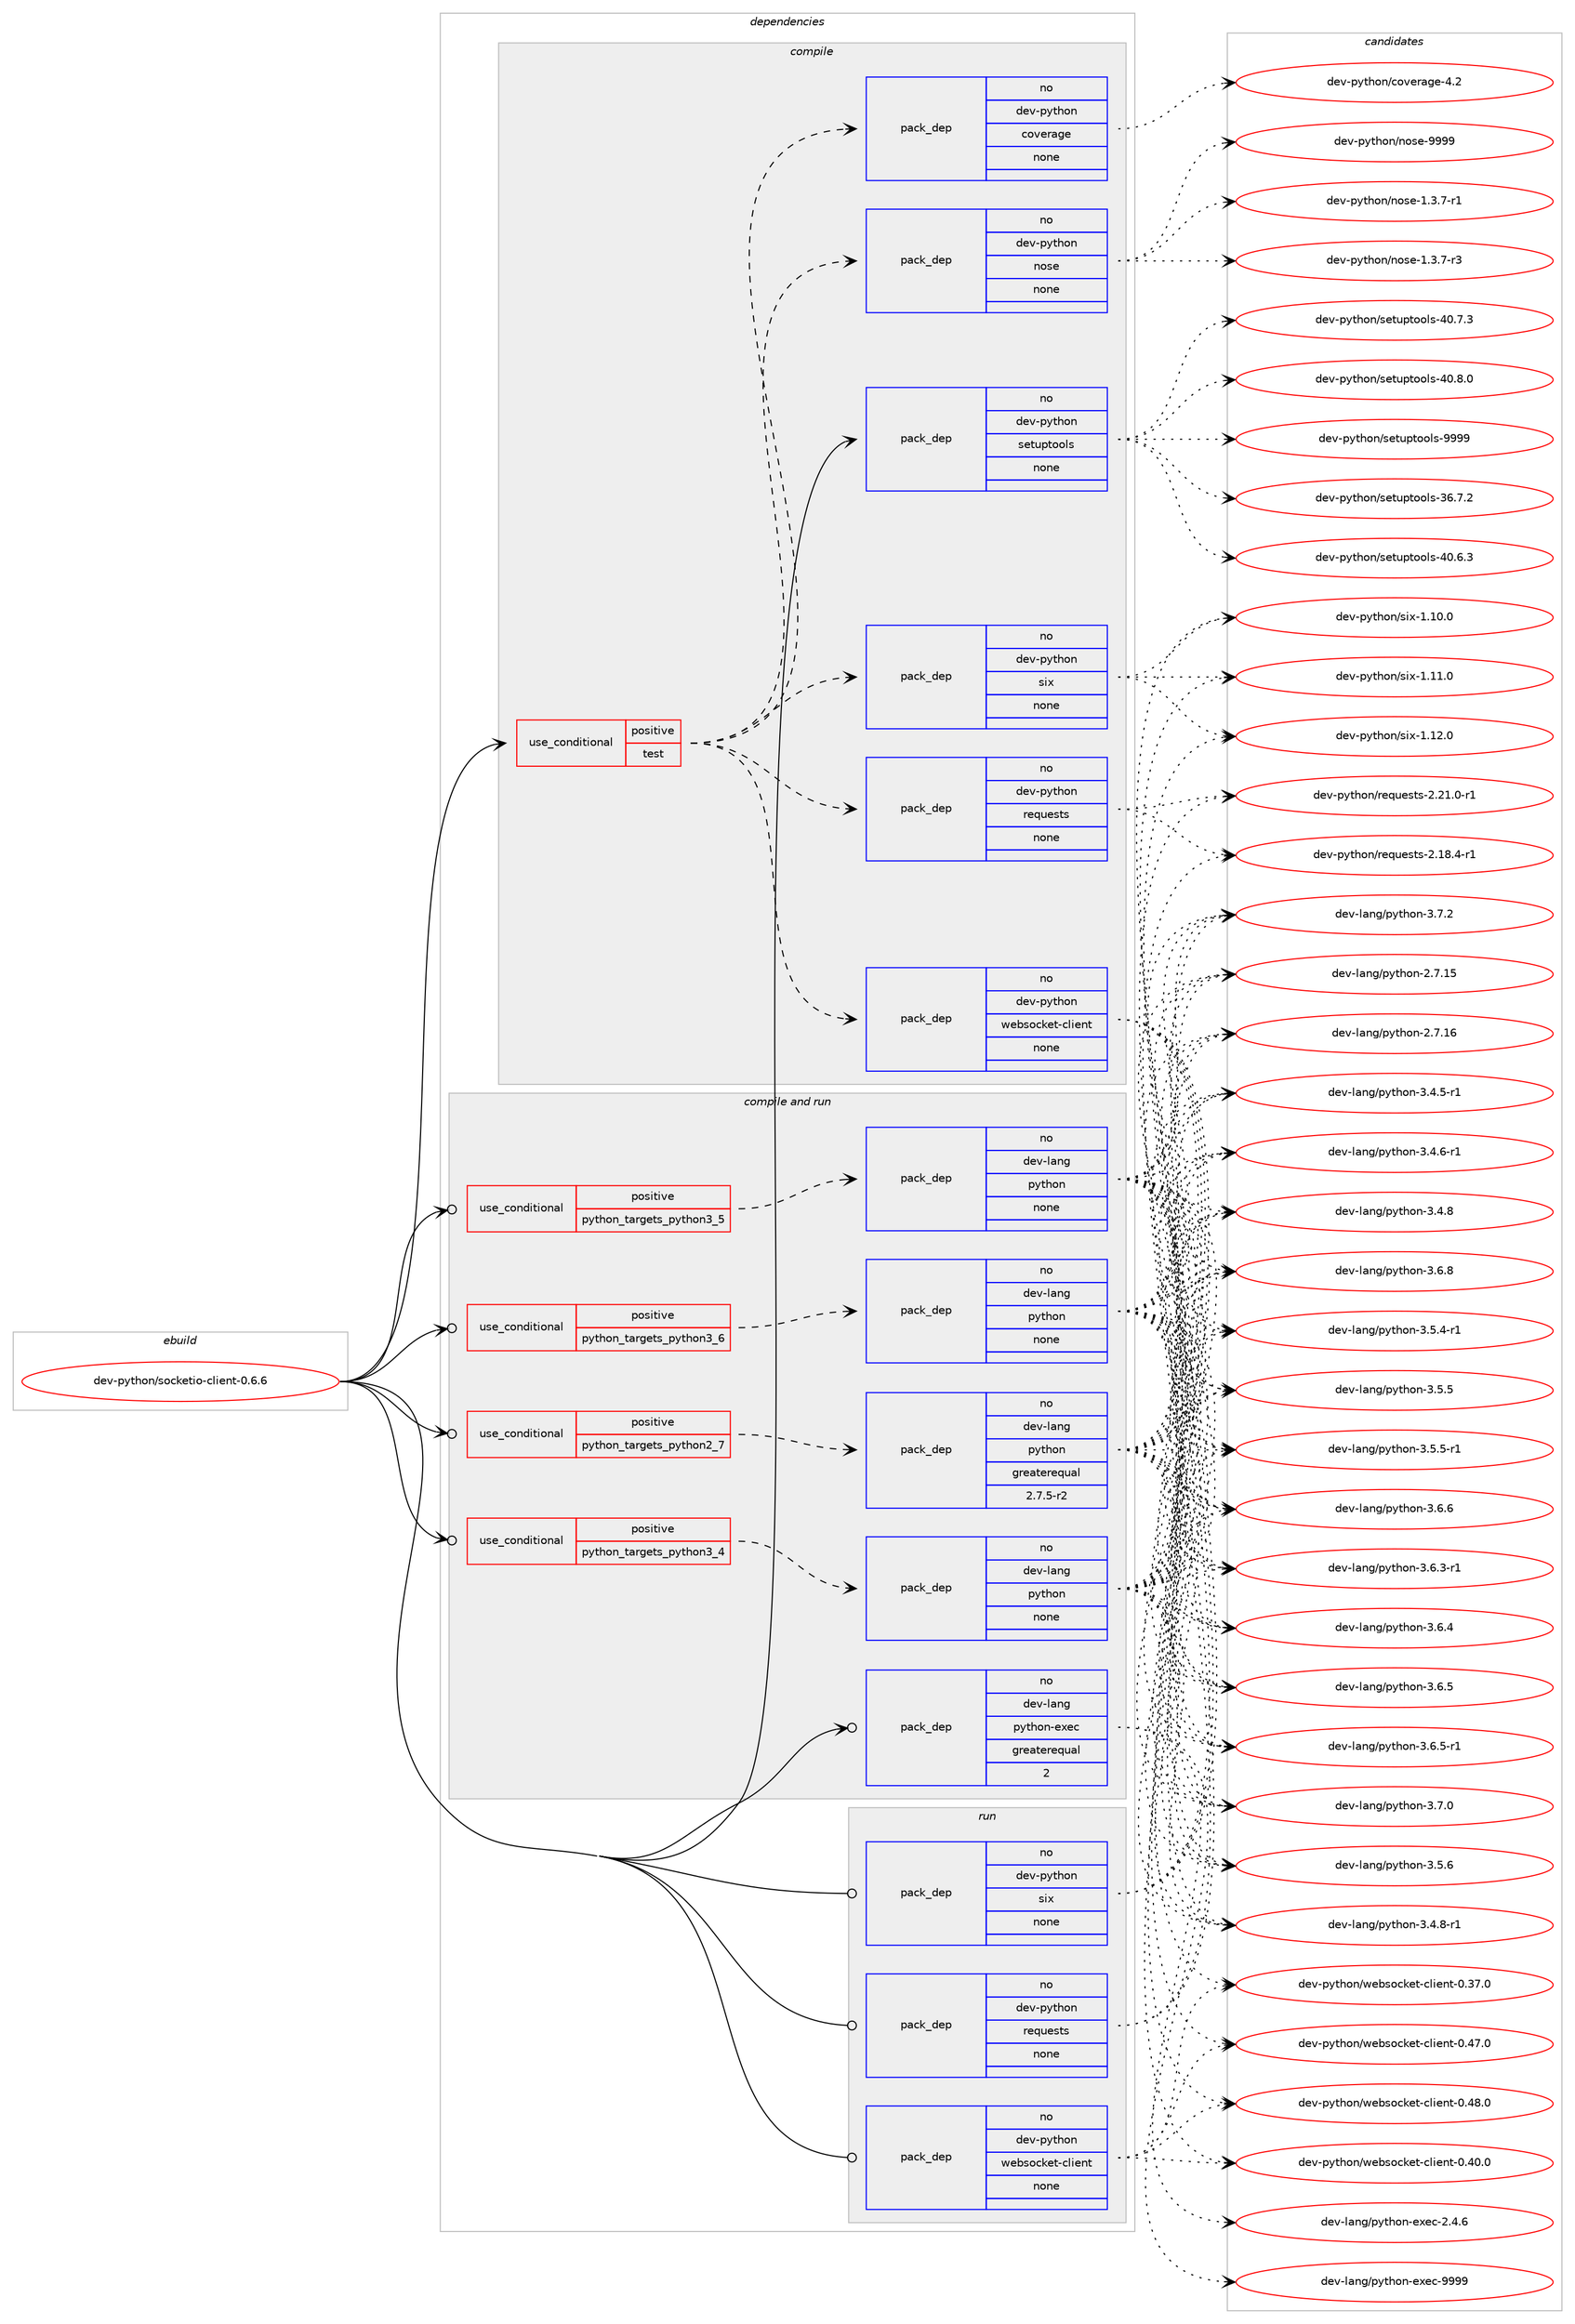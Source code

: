 digraph prolog {

# *************
# Graph options
# *************

newrank=true;
concentrate=true;
compound=true;
graph [rankdir=LR,fontname=Helvetica,fontsize=10,ranksep=1.5];#, ranksep=2.5, nodesep=0.2];
edge  [arrowhead=vee];
node  [fontname=Helvetica,fontsize=10];

# **********
# The ebuild
# **********

subgraph cluster_leftcol {
color=gray;
rank=same;
label=<<i>ebuild</i>>;
id [label="dev-python/socketio-client-0.6.6", color=red, width=4, href="../dev-python/socketio-client-0.6.6.svg"];
}

# ****************
# The dependencies
# ****************

subgraph cluster_midcol {
color=gray;
label=<<i>dependencies</i>>;
subgraph cluster_compile {
fillcolor="#eeeeee";
style=filled;
label=<<i>compile</i>>;
subgraph cond384749 {
dependency1441582 [label=<<TABLE BORDER="0" CELLBORDER="1" CELLSPACING="0" CELLPADDING="4"><TR><TD ROWSPAN="3" CELLPADDING="10">use_conditional</TD></TR><TR><TD>positive</TD></TR><TR><TD>test</TD></TR></TABLE>>, shape=none, color=red];
subgraph pack1033471 {
dependency1441583 [label=<<TABLE BORDER="0" CELLBORDER="1" CELLSPACING="0" CELLPADDING="4" WIDTH="220"><TR><TD ROWSPAN="6" CELLPADDING="30">pack_dep</TD></TR><TR><TD WIDTH="110">no</TD></TR><TR><TD>dev-python</TD></TR><TR><TD>six</TD></TR><TR><TD>none</TD></TR><TR><TD></TD></TR></TABLE>>, shape=none, color=blue];
}
dependency1441582:e -> dependency1441583:w [weight=20,style="dashed",arrowhead="vee"];
subgraph pack1033472 {
dependency1441584 [label=<<TABLE BORDER="0" CELLBORDER="1" CELLSPACING="0" CELLPADDING="4" WIDTH="220"><TR><TD ROWSPAN="6" CELLPADDING="30">pack_dep</TD></TR><TR><TD WIDTH="110">no</TD></TR><TR><TD>dev-python</TD></TR><TR><TD>requests</TD></TR><TR><TD>none</TD></TR><TR><TD></TD></TR></TABLE>>, shape=none, color=blue];
}
dependency1441582:e -> dependency1441584:w [weight=20,style="dashed",arrowhead="vee"];
subgraph pack1033473 {
dependency1441585 [label=<<TABLE BORDER="0" CELLBORDER="1" CELLSPACING="0" CELLPADDING="4" WIDTH="220"><TR><TD ROWSPAN="6" CELLPADDING="30">pack_dep</TD></TR><TR><TD WIDTH="110">no</TD></TR><TR><TD>dev-python</TD></TR><TR><TD>websocket-client</TD></TR><TR><TD>none</TD></TR><TR><TD></TD></TR></TABLE>>, shape=none, color=blue];
}
dependency1441582:e -> dependency1441585:w [weight=20,style="dashed",arrowhead="vee"];
subgraph pack1033474 {
dependency1441586 [label=<<TABLE BORDER="0" CELLBORDER="1" CELLSPACING="0" CELLPADDING="4" WIDTH="220"><TR><TD ROWSPAN="6" CELLPADDING="30">pack_dep</TD></TR><TR><TD WIDTH="110">no</TD></TR><TR><TD>dev-python</TD></TR><TR><TD>nose</TD></TR><TR><TD>none</TD></TR><TR><TD></TD></TR></TABLE>>, shape=none, color=blue];
}
dependency1441582:e -> dependency1441586:w [weight=20,style="dashed",arrowhead="vee"];
subgraph pack1033475 {
dependency1441587 [label=<<TABLE BORDER="0" CELLBORDER="1" CELLSPACING="0" CELLPADDING="4" WIDTH="220"><TR><TD ROWSPAN="6" CELLPADDING="30">pack_dep</TD></TR><TR><TD WIDTH="110">no</TD></TR><TR><TD>dev-python</TD></TR><TR><TD>coverage</TD></TR><TR><TD>none</TD></TR><TR><TD></TD></TR></TABLE>>, shape=none, color=blue];
}
dependency1441582:e -> dependency1441587:w [weight=20,style="dashed",arrowhead="vee"];
}
id:e -> dependency1441582:w [weight=20,style="solid",arrowhead="vee"];
subgraph pack1033476 {
dependency1441588 [label=<<TABLE BORDER="0" CELLBORDER="1" CELLSPACING="0" CELLPADDING="4" WIDTH="220"><TR><TD ROWSPAN="6" CELLPADDING="30">pack_dep</TD></TR><TR><TD WIDTH="110">no</TD></TR><TR><TD>dev-python</TD></TR><TR><TD>setuptools</TD></TR><TR><TD>none</TD></TR><TR><TD></TD></TR></TABLE>>, shape=none, color=blue];
}
id:e -> dependency1441588:w [weight=20,style="solid",arrowhead="vee"];
}
subgraph cluster_compileandrun {
fillcolor="#eeeeee";
style=filled;
label=<<i>compile and run</i>>;
subgraph cond384750 {
dependency1441589 [label=<<TABLE BORDER="0" CELLBORDER="1" CELLSPACING="0" CELLPADDING="4"><TR><TD ROWSPAN="3" CELLPADDING="10">use_conditional</TD></TR><TR><TD>positive</TD></TR><TR><TD>python_targets_python2_7</TD></TR></TABLE>>, shape=none, color=red];
subgraph pack1033477 {
dependency1441590 [label=<<TABLE BORDER="0" CELLBORDER="1" CELLSPACING="0" CELLPADDING="4" WIDTH="220"><TR><TD ROWSPAN="6" CELLPADDING="30">pack_dep</TD></TR><TR><TD WIDTH="110">no</TD></TR><TR><TD>dev-lang</TD></TR><TR><TD>python</TD></TR><TR><TD>greaterequal</TD></TR><TR><TD>2.7.5-r2</TD></TR></TABLE>>, shape=none, color=blue];
}
dependency1441589:e -> dependency1441590:w [weight=20,style="dashed",arrowhead="vee"];
}
id:e -> dependency1441589:w [weight=20,style="solid",arrowhead="odotvee"];
subgraph cond384751 {
dependency1441591 [label=<<TABLE BORDER="0" CELLBORDER="1" CELLSPACING="0" CELLPADDING="4"><TR><TD ROWSPAN="3" CELLPADDING="10">use_conditional</TD></TR><TR><TD>positive</TD></TR><TR><TD>python_targets_python3_4</TD></TR></TABLE>>, shape=none, color=red];
subgraph pack1033478 {
dependency1441592 [label=<<TABLE BORDER="0" CELLBORDER="1" CELLSPACING="0" CELLPADDING="4" WIDTH="220"><TR><TD ROWSPAN="6" CELLPADDING="30">pack_dep</TD></TR><TR><TD WIDTH="110">no</TD></TR><TR><TD>dev-lang</TD></TR><TR><TD>python</TD></TR><TR><TD>none</TD></TR><TR><TD></TD></TR></TABLE>>, shape=none, color=blue];
}
dependency1441591:e -> dependency1441592:w [weight=20,style="dashed",arrowhead="vee"];
}
id:e -> dependency1441591:w [weight=20,style="solid",arrowhead="odotvee"];
subgraph cond384752 {
dependency1441593 [label=<<TABLE BORDER="0" CELLBORDER="1" CELLSPACING="0" CELLPADDING="4"><TR><TD ROWSPAN="3" CELLPADDING="10">use_conditional</TD></TR><TR><TD>positive</TD></TR><TR><TD>python_targets_python3_5</TD></TR></TABLE>>, shape=none, color=red];
subgraph pack1033479 {
dependency1441594 [label=<<TABLE BORDER="0" CELLBORDER="1" CELLSPACING="0" CELLPADDING="4" WIDTH="220"><TR><TD ROWSPAN="6" CELLPADDING="30">pack_dep</TD></TR><TR><TD WIDTH="110">no</TD></TR><TR><TD>dev-lang</TD></TR><TR><TD>python</TD></TR><TR><TD>none</TD></TR><TR><TD></TD></TR></TABLE>>, shape=none, color=blue];
}
dependency1441593:e -> dependency1441594:w [weight=20,style="dashed",arrowhead="vee"];
}
id:e -> dependency1441593:w [weight=20,style="solid",arrowhead="odotvee"];
subgraph cond384753 {
dependency1441595 [label=<<TABLE BORDER="0" CELLBORDER="1" CELLSPACING="0" CELLPADDING="4"><TR><TD ROWSPAN="3" CELLPADDING="10">use_conditional</TD></TR><TR><TD>positive</TD></TR><TR><TD>python_targets_python3_6</TD></TR></TABLE>>, shape=none, color=red];
subgraph pack1033480 {
dependency1441596 [label=<<TABLE BORDER="0" CELLBORDER="1" CELLSPACING="0" CELLPADDING="4" WIDTH="220"><TR><TD ROWSPAN="6" CELLPADDING="30">pack_dep</TD></TR><TR><TD WIDTH="110">no</TD></TR><TR><TD>dev-lang</TD></TR><TR><TD>python</TD></TR><TR><TD>none</TD></TR><TR><TD></TD></TR></TABLE>>, shape=none, color=blue];
}
dependency1441595:e -> dependency1441596:w [weight=20,style="dashed",arrowhead="vee"];
}
id:e -> dependency1441595:w [weight=20,style="solid",arrowhead="odotvee"];
subgraph pack1033481 {
dependency1441597 [label=<<TABLE BORDER="0" CELLBORDER="1" CELLSPACING="0" CELLPADDING="4" WIDTH="220"><TR><TD ROWSPAN="6" CELLPADDING="30">pack_dep</TD></TR><TR><TD WIDTH="110">no</TD></TR><TR><TD>dev-lang</TD></TR><TR><TD>python-exec</TD></TR><TR><TD>greaterequal</TD></TR><TR><TD>2</TD></TR></TABLE>>, shape=none, color=blue];
}
id:e -> dependency1441597:w [weight=20,style="solid",arrowhead="odotvee"];
}
subgraph cluster_run {
fillcolor="#eeeeee";
style=filled;
label=<<i>run</i>>;
subgraph pack1033482 {
dependency1441598 [label=<<TABLE BORDER="0" CELLBORDER="1" CELLSPACING="0" CELLPADDING="4" WIDTH="220"><TR><TD ROWSPAN="6" CELLPADDING="30">pack_dep</TD></TR><TR><TD WIDTH="110">no</TD></TR><TR><TD>dev-python</TD></TR><TR><TD>requests</TD></TR><TR><TD>none</TD></TR><TR><TD></TD></TR></TABLE>>, shape=none, color=blue];
}
id:e -> dependency1441598:w [weight=20,style="solid",arrowhead="odot"];
subgraph pack1033483 {
dependency1441599 [label=<<TABLE BORDER="0" CELLBORDER="1" CELLSPACING="0" CELLPADDING="4" WIDTH="220"><TR><TD ROWSPAN="6" CELLPADDING="30">pack_dep</TD></TR><TR><TD WIDTH="110">no</TD></TR><TR><TD>dev-python</TD></TR><TR><TD>six</TD></TR><TR><TD>none</TD></TR><TR><TD></TD></TR></TABLE>>, shape=none, color=blue];
}
id:e -> dependency1441599:w [weight=20,style="solid",arrowhead="odot"];
subgraph pack1033484 {
dependency1441600 [label=<<TABLE BORDER="0" CELLBORDER="1" CELLSPACING="0" CELLPADDING="4" WIDTH="220"><TR><TD ROWSPAN="6" CELLPADDING="30">pack_dep</TD></TR><TR><TD WIDTH="110">no</TD></TR><TR><TD>dev-python</TD></TR><TR><TD>websocket-client</TD></TR><TR><TD>none</TD></TR><TR><TD></TD></TR></TABLE>>, shape=none, color=blue];
}
id:e -> dependency1441600:w [weight=20,style="solid",arrowhead="odot"];
}
}

# **************
# The candidates
# **************

subgraph cluster_choices {
rank=same;
color=gray;
label=<<i>candidates</i>>;

subgraph choice1033471 {
color=black;
nodesep=1;
choice100101118451121211161041111104711510512045494649484648 [label="dev-python/six-1.10.0", color=red, width=4,href="../dev-python/six-1.10.0.svg"];
choice100101118451121211161041111104711510512045494649494648 [label="dev-python/six-1.11.0", color=red, width=4,href="../dev-python/six-1.11.0.svg"];
choice100101118451121211161041111104711510512045494649504648 [label="dev-python/six-1.12.0", color=red, width=4,href="../dev-python/six-1.12.0.svg"];
dependency1441583:e -> choice100101118451121211161041111104711510512045494649484648:w [style=dotted,weight="100"];
dependency1441583:e -> choice100101118451121211161041111104711510512045494649494648:w [style=dotted,weight="100"];
dependency1441583:e -> choice100101118451121211161041111104711510512045494649504648:w [style=dotted,weight="100"];
}
subgraph choice1033472 {
color=black;
nodesep=1;
choice1001011184511212111610411111047114101113117101115116115455046495646524511449 [label="dev-python/requests-2.18.4-r1", color=red, width=4,href="../dev-python/requests-2.18.4-r1.svg"];
choice1001011184511212111610411111047114101113117101115116115455046504946484511449 [label="dev-python/requests-2.21.0-r1", color=red, width=4,href="../dev-python/requests-2.21.0-r1.svg"];
dependency1441584:e -> choice1001011184511212111610411111047114101113117101115116115455046495646524511449:w [style=dotted,weight="100"];
dependency1441584:e -> choice1001011184511212111610411111047114101113117101115116115455046504946484511449:w [style=dotted,weight="100"];
}
subgraph choice1033473 {
color=black;
nodesep=1;
choice10010111845112121116104111110471191019811511199107101116459910810510111011645484651554648 [label="dev-python/websocket-client-0.37.0", color=red, width=4,href="../dev-python/websocket-client-0.37.0.svg"];
choice10010111845112121116104111110471191019811511199107101116459910810510111011645484652484648 [label="dev-python/websocket-client-0.40.0", color=red, width=4,href="../dev-python/websocket-client-0.40.0.svg"];
choice10010111845112121116104111110471191019811511199107101116459910810510111011645484652554648 [label="dev-python/websocket-client-0.47.0", color=red, width=4,href="../dev-python/websocket-client-0.47.0.svg"];
choice10010111845112121116104111110471191019811511199107101116459910810510111011645484652564648 [label="dev-python/websocket-client-0.48.0", color=red, width=4,href="../dev-python/websocket-client-0.48.0.svg"];
dependency1441585:e -> choice10010111845112121116104111110471191019811511199107101116459910810510111011645484651554648:w [style=dotted,weight="100"];
dependency1441585:e -> choice10010111845112121116104111110471191019811511199107101116459910810510111011645484652484648:w [style=dotted,weight="100"];
dependency1441585:e -> choice10010111845112121116104111110471191019811511199107101116459910810510111011645484652554648:w [style=dotted,weight="100"];
dependency1441585:e -> choice10010111845112121116104111110471191019811511199107101116459910810510111011645484652564648:w [style=dotted,weight="100"];
}
subgraph choice1033474 {
color=black;
nodesep=1;
choice10010111845112121116104111110471101111151014549465146554511449 [label="dev-python/nose-1.3.7-r1", color=red, width=4,href="../dev-python/nose-1.3.7-r1.svg"];
choice10010111845112121116104111110471101111151014549465146554511451 [label="dev-python/nose-1.3.7-r3", color=red, width=4,href="../dev-python/nose-1.3.7-r3.svg"];
choice10010111845112121116104111110471101111151014557575757 [label="dev-python/nose-9999", color=red, width=4,href="../dev-python/nose-9999.svg"];
dependency1441586:e -> choice10010111845112121116104111110471101111151014549465146554511449:w [style=dotted,weight="100"];
dependency1441586:e -> choice10010111845112121116104111110471101111151014549465146554511451:w [style=dotted,weight="100"];
dependency1441586:e -> choice10010111845112121116104111110471101111151014557575757:w [style=dotted,weight="100"];
}
subgraph choice1033475 {
color=black;
nodesep=1;
choice1001011184511212111610411111047991111181011149710310145524650 [label="dev-python/coverage-4.2", color=red, width=4,href="../dev-python/coverage-4.2.svg"];
dependency1441587:e -> choice1001011184511212111610411111047991111181011149710310145524650:w [style=dotted,weight="100"];
}
subgraph choice1033476 {
color=black;
nodesep=1;
choice100101118451121211161041111104711510111611711211611111110811545515446554650 [label="dev-python/setuptools-36.7.2", color=red, width=4,href="../dev-python/setuptools-36.7.2.svg"];
choice100101118451121211161041111104711510111611711211611111110811545524846544651 [label="dev-python/setuptools-40.6.3", color=red, width=4,href="../dev-python/setuptools-40.6.3.svg"];
choice100101118451121211161041111104711510111611711211611111110811545524846554651 [label="dev-python/setuptools-40.7.3", color=red, width=4,href="../dev-python/setuptools-40.7.3.svg"];
choice100101118451121211161041111104711510111611711211611111110811545524846564648 [label="dev-python/setuptools-40.8.0", color=red, width=4,href="../dev-python/setuptools-40.8.0.svg"];
choice10010111845112121116104111110471151011161171121161111111081154557575757 [label="dev-python/setuptools-9999", color=red, width=4,href="../dev-python/setuptools-9999.svg"];
dependency1441588:e -> choice100101118451121211161041111104711510111611711211611111110811545515446554650:w [style=dotted,weight="100"];
dependency1441588:e -> choice100101118451121211161041111104711510111611711211611111110811545524846544651:w [style=dotted,weight="100"];
dependency1441588:e -> choice100101118451121211161041111104711510111611711211611111110811545524846554651:w [style=dotted,weight="100"];
dependency1441588:e -> choice100101118451121211161041111104711510111611711211611111110811545524846564648:w [style=dotted,weight="100"];
dependency1441588:e -> choice10010111845112121116104111110471151011161171121161111111081154557575757:w [style=dotted,weight="100"];
}
subgraph choice1033477 {
color=black;
nodesep=1;
choice10010111845108971101034711212111610411111045504655464953 [label="dev-lang/python-2.7.15", color=red, width=4,href="../dev-lang/python-2.7.15.svg"];
choice10010111845108971101034711212111610411111045504655464954 [label="dev-lang/python-2.7.16", color=red, width=4,href="../dev-lang/python-2.7.16.svg"];
choice1001011184510897110103471121211161041111104551465246534511449 [label="dev-lang/python-3.4.5-r1", color=red, width=4,href="../dev-lang/python-3.4.5-r1.svg"];
choice1001011184510897110103471121211161041111104551465246544511449 [label="dev-lang/python-3.4.6-r1", color=red, width=4,href="../dev-lang/python-3.4.6-r1.svg"];
choice100101118451089711010347112121116104111110455146524656 [label="dev-lang/python-3.4.8", color=red, width=4,href="../dev-lang/python-3.4.8.svg"];
choice1001011184510897110103471121211161041111104551465246564511449 [label="dev-lang/python-3.4.8-r1", color=red, width=4,href="../dev-lang/python-3.4.8-r1.svg"];
choice1001011184510897110103471121211161041111104551465346524511449 [label="dev-lang/python-3.5.4-r1", color=red, width=4,href="../dev-lang/python-3.5.4-r1.svg"];
choice100101118451089711010347112121116104111110455146534653 [label="dev-lang/python-3.5.5", color=red, width=4,href="../dev-lang/python-3.5.5.svg"];
choice1001011184510897110103471121211161041111104551465346534511449 [label="dev-lang/python-3.5.5-r1", color=red, width=4,href="../dev-lang/python-3.5.5-r1.svg"];
choice100101118451089711010347112121116104111110455146534654 [label="dev-lang/python-3.5.6", color=red, width=4,href="../dev-lang/python-3.5.6.svg"];
choice1001011184510897110103471121211161041111104551465446514511449 [label="dev-lang/python-3.6.3-r1", color=red, width=4,href="../dev-lang/python-3.6.3-r1.svg"];
choice100101118451089711010347112121116104111110455146544652 [label="dev-lang/python-3.6.4", color=red, width=4,href="../dev-lang/python-3.6.4.svg"];
choice100101118451089711010347112121116104111110455146544653 [label="dev-lang/python-3.6.5", color=red, width=4,href="../dev-lang/python-3.6.5.svg"];
choice1001011184510897110103471121211161041111104551465446534511449 [label="dev-lang/python-3.6.5-r1", color=red, width=4,href="../dev-lang/python-3.6.5-r1.svg"];
choice100101118451089711010347112121116104111110455146544654 [label="dev-lang/python-3.6.6", color=red, width=4,href="../dev-lang/python-3.6.6.svg"];
choice100101118451089711010347112121116104111110455146544656 [label="dev-lang/python-3.6.8", color=red, width=4,href="../dev-lang/python-3.6.8.svg"];
choice100101118451089711010347112121116104111110455146554648 [label="dev-lang/python-3.7.0", color=red, width=4,href="../dev-lang/python-3.7.0.svg"];
choice100101118451089711010347112121116104111110455146554650 [label="dev-lang/python-3.7.2", color=red, width=4,href="../dev-lang/python-3.7.2.svg"];
dependency1441590:e -> choice10010111845108971101034711212111610411111045504655464953:w [style=dotted,weight="100"];
dependency1441590:e -> choice10010111845108971101034711212111610411111045504655464954:w [style=dotted,weight="100"];
dependency1441590:e -> choice1001011184510897110103471121211161041111104551465246534511449:w [style=dotted,weight="100"];
dependency1441590:e -> choice1001011184510897110103471121211161041111104551465246544511449:w [style=dotted,weight="100"];
dependency1441590:e -> choice100101118451089711010347112121116104111110455146524656:w [style=dotted,weight="100"];
dependency1441590:e -> choice1001011184510897110103471121211161041111104551465246564511449:w [style=dotted,weight="100"];
dependency1441590:e -> choice1001011184510897110103471121211161041111104551465346524511449:w [style=dotted,weight="100"];
dependency1441590:e -> choice100101118451089711010347112121116104111110455146534653:w [style=dotted,weight="100"];
dependency1441590:e -> choice1001011184510897110103471121211161041111104551465346534511449:w [style=dotted,weight="100"];
dependency1441590:e -> choice100101118451089711010347112121116104111110455146534654:w [style=dotted,weight="100"];
dependency1441590:e -> choice1001011184510897110103471121211161041111104551465446514511449:w [style=dotted,weight="100"];
dependency1441590:e -> choice100101118451089711010347112121116104111110455146544652:w [style=dotted,weight="100"];
dependency1441590:e -> choice100101118451089711010347112121116104111110455146544653:w [style=dotted,weight="100"];
dependency1441590:e -> choice1001011184510897110103471121211161041111104551465446534511449:w [style=dotted,weight="100"];
dependency1441590:e -> choice100101118451089711010347112121116104111110455146544654:w [style=dotted,weight="100"];
dependency1441590:e -> choice100101118451089711010347112121116104111110455146544656:w [style=dotted,weight="100"];
dependency1441590:e -> choice100101118451089711010347112121116104111110455146554648:w [style=dotted,weight="100"];
dependency1441590:e -> choice100101118451089711010347112121116104111110455146554650:w [style=dotted,weight="100"];
}
subgraph choice1033478 {
color=black;
nodesep=1;
choice10010111845108971101034711212111610411111045504655464953 [label="dev-lang/python-2.7.15", color=red, width=4,href="../dev-lang/python-2.7.15.svg"];
choice10010111845108971101034711212111610411111045504655464954 [label="dev-lang/python-2.7.16", color=red, width=4,href="../dev-lang/python-2.7.16.svg"];
choice1001011184510897110103471121211161041111104551465246534511449 [label="dev-lang/python-3.4.5-r1", color=red, width=4,href="../dev-lang/python-3.4.5-r1.svg"];
choice1001011184510897110103471121211161041111104551465246544511449 [label="dev-lang/python-3.4.6-r1", color=red, width=4,href="../dev-lang/python-3.4.6-r1.svg"];
choice100101118451089711010347112121116104111110455146524656 [label="dev-lang/python-3.4.8", color=red, width=4,href="../dev-lang/python-3.4.8.svg"];
choice1001011184510897110103471121211161041111104551465246564511449 [label="dev-lang/python-3.4.8-r1", color=red, width=4,href="../dev-lang/python-3.4.8-r1.svg"];
choice1001011184510897110103471121211161041111104551465346524511449 [label="dev-lang/python-3.5.4-r1", color=red, width=4,href="../dev-lang/python-3.5.4-r1.svg"];
choice100101118451089711010347112121116104111110455146534653 [label="dev-lang/python-3.5.5", color=red, width=4,href="../dev-lang/python-3.5.5.svg"];
choice1001011184510897110103471121211161041111104551465346534511449 [label="dev-lang/python-3.5.5-r1", color=red, width=4,href="../dev-lang/python-3.5.5-r1.svg"];
choice100101118451089711010347112121116104111110455146534654 [label="dev-lang/python-3.5.6", color=red, width=4,href="../dev-lang/python-3.5.6.svg"];
choice1001011184510897110103471121211161041111104551465446514511449 [label="dev-lang/python-3.6.3-r1", color=red, width=4,href="../dev-lang/python-3.6.3-r1.svg"];
choice100101118451089711010347112121116104111110455146544652 [label="dev-lang/python-3.6.4", color=red, width=4,href="../dev-lang/python-3.6.4.svg"];
choice100101118451089711010347112121116104111110455146544653 [label="dev-lang/python-3.6.5", color=red, width=4,href="../dev-lang/python-3.6.5.svg"];
choice1001011184510897110103471121211161041111104551465446534511449 [label="dev-lang/python-3.6.5-r1", color=red, width=4,href="../dev-lang/python-3.6.5-r1.svg"];
choice100101118451089711010347112121116104111110455146544654 [label="dev-lang/python-3.6.6", color=red, width=4,href="../dev-lang/python-3.6.6.svg"];
choice100101118451089711010347112121116104111110455146544656 [label="dev-lang/python-3.6.8", color=red, width=4,href="../dev-lang/python-3.6.8.svg"];
choice100101118451089711010347112121116104111110455146554648 [label="dev-lang/python-3.7.0", color=red, width=4,href="../dev-lang/python-3.7.0.svg"];
choice100101118451089711010347112121116104111110455146554650 [label="dev-lang/python-3.7.2", color=red, width=4,href="../dev-lang/python-3.7.2.svg"];
dependency1441592:e -> choice10010111845108971101034711212111610411111045504655464953:w [style=dotted,weight="100"];
dependency1441592:e -> choice10010111845108971101034711212111610411111045504655464954:w [style=dotted,weight="100"];
dependency1441592:e -> choice1001011184510897110103471121211161041111104551465246534511449:w [style=dotted,weight="100"];
dependency1441592:e -> choice1001011184510897110103471121211161041111104551465246544511449:w [style=dotted,weight="100"];
dependency1441592:e -> choice100101118451089711010347112121116104111110455146524656:w [style=dotted,weight="100"];
dependency1441592:e -> choice1001011184510897110103471121211161041111104551465246564511449:w [style=dotted,weight="100"];
dependency1441592:e -> choice1001011184510897110103471121211161041111104551465346524511449:w [style=dotted,weight="100"];
dependency1441592:e -> choice100101118451089711010347112121116104111110455146534653:w [style=dotted,weight="100"];
dependency1441592:e -> choice1001011184510897110103471121211161041111104551465346534511449:w [style=dotted,weight="100"];
dependency1441592:e -> choice100101118451089711010347112121116104111110455146534654:w [style=dotted,weight="100"];
dependency1441592:e -> choice1001011184510897110103471121211161041111104551465446514511449:w [style=dotted,weight="100"];
dependency1441592:e -> choice100101118451089711010347112121116104111110455146544652:w [style=dotted,weight="100"];
dependency1441592:e -> choice100101118451089711010347112121116104111110455146544653:w [style=dotted,weight="100"];
dependency1441592:e -> choice1001011184510897110103471121211161041111104551465446534511449:w [style=dotted,weight="100"];
dependency1441592:e -> choice100101118451089711010347112121116104111110455146544654:w [style=dotted,weight="100"];
dependency1441592:e -> choice100101118451089711010347112121116104111110455146544656:w [style=dotted,weight="100"];
dependency1441592:e -> choice100101118451089711010347112121116104111110455146554648:w [style=dotted,weight="100"];
dependency1441592:e -> choice100101118451089711010347112121116104111110455146554650:w [style=dotted,weight="100"];
}
subgraph choice1033479 {
color=black;
nodesep=1;
choice10010111845108971101034711212111610411111045504655464953 [label="dev-lang/python-2.7.15", color=red, width=4,href="../dev-lang/python-2.7.15.svg"];
choice10010111845108971101034711212111610411111045504655464954 [label="dev-lang/python-2.7.16", color=red, width=4,href="../dev-lang/python-2.7.16.svg"];
choice1001011184510897110103471121211161041111104551465246534511449 [label="dev-lang/python-3.4.5-r1", color=red, width=4,href="../dev-lang/python-3.4.5-r1.svg"];
choice1001011184510897110103471121211161041111104551465246544511449 [label="dev-lang/python-3.4.6-r1", color=red, width=4,href="../dev-lang/python-3.4.6-r1.svg"];
choice100101118451089711010347112121116104111110455146524656 [label="dev-lang/python-3.4.8", color=red, width=4,href="../dev-lang/python-3.4.8.svg"];
choice1001011184510897110103471121211161041111104551465246564511449 [label="dev-lang/python-3.4.8-r1", color=red, width=4,href="../dev-lang/python-3.4.8-r1.svg"];
choice1001011184510897110103471121211161041111104551465346524511449 [label="dev-lang/python-3.5.4-r1", color=red, width=4,href="../dev-lang/python-3.5.4-r1.svg"];
choice100101118451089711010347112121116104111110455146534653 [label="dev-lang/python-3.5.5", color=red, width=4,href="../dev-lang/python-3.5.5.svg"];
choice1001011184510897110103471121211161041111104551465346534511449 [label="dev-lang/python-3.5.5-r1", color=red, width=4,href="../dev-lang/python-3.5.5-r1.svg"];
choice100101118451089711010347112121116104111110455146534654 [label="dev-lang/python-3.5.6", color=red, width=4,href="../dev-lang/python-3.5.6.svg"];
choice1001011184510897110103471121211161041111104551465446514511449 [label="dev-lang/python-3.6.3-r1", color=red, width=4,href="../dev-lang/python-3.6.3-r1.svg"];
choice100101118451089711010347112121116104111110455146544652 [label="dev-lang/python-3.6.4", color=red, width=4,href="../dev-lang/python-3.6.4.svg"];
choice100101118451089711010347112121116104111110455146544653 [label="dev-lang/python-3.6.5", color=red, width=4,href="../dev-lang/python-3.6.5.svg"];
choice1001011184510897110103471121211161041111104551465446534511449 [label="dev-lang/python-3.6.5-r1", color=red, width=4,href="../dev-lang/python-3.6.5-r1.svg"];
choice100101118451089711010347112121116104111110455146544654 [label="dev-lang/python-3.6.6", color=red, width=4,href="../dev-lang/python-3.6.6.svg"];
choice100101118451089711010347112121116104111110455146544656 [label="dev-lang/python-3.6.8", color=red, width=4,href="../dev-lang/python-3.6.8.svg"];
choice100101118451089711010347112121116104111110455146554648 [label="dev-lang/python-3.7.0", color=red, width=4,href="../dev-lang/python-3.7.0.svg"];
choice100101118451089711010347112121116104111110455146554650 [label="dev-lang/python-3.7.2", color=red, width=4,href="../dev-lang/python-3.7.2.svg"];
dependency1441594:e -> choice10010111845108971101034711212111610411111045504655464953:w [style=dotted,weight="100"];
dependency1441594:e -> choice10010111845108971101034711212111610411111045504655464954:w [style=dotted,weight="100"];
dependency1441594:e -> choice1001011184510897110103471121211161041111104551465246534511449:w [style=dotted,weight="100"];
dependency1441594:e -> choice1001011184510897110103471121211161041111104551465246544511449:w [style=dotted,weight="100"];
dependency1441594:e -> choice100101118451089711010347112121116104111110455146524656:w [style=dotted,weight="100"];
dependency1441594:e -> choice1001011184510897110103471121211161041111104551465246564511449:w [style=dotted,weight="100"];
dependency1441594:e -> choice1001011184510897110103471121211161041111104551465346524511449:w [style=dotted,weight="100"];
dependency1441594:e -> choice100101118451089711010347112121116104111110455146534653:w [style=dotted,weight="100"];
dependency1441594:e -> choice1001011184510897110103471121211161041111104551465346534511449:w [style=dotted,weight="100"];
dependency1441594:e -> choice100101118451089711010347112121116104111110455146534654:w [style=dotted,weight="100"];
dependency1441594:e -> choice1001011184510897110103471121211161041111104551465446514511449:w [style=dotted,weight="100"];
dependency1441594:e -> choice100101118451089711010347112121116104111110455146544652:w [style=dotted,weight="100"];
dependency1441594:e -> choice100101118451089711010347112121116104111110455146544653:w [style=dotted,weight="100"];
dependency1441594:e -> choice1001011184510897110103471121211161041111104551465446534511449:w [style=dotted,weight="100"];
dependency1441594:e -> choice100101118451089711010347112121116104111110455146544654:w [style=dotted,weight="100"];
dependency1441594:e -> choice100101118451089711010347112121116104111110455146544656:w [style=dotted,weight="100"];
dependency1441594:e -> choice100101118451089711010347112121116104111110455146554648:w [style=dotted,weight="100"];
dependency1441594:e -> choice100101118451089711010347112121116104111110455146554650:w [style=dotted,weight="100"];
}
subgraph choice1033480 {
color=black;
nodesep=1;
choice10010111845108971101034711212111610411111045504655464953 [label="dev-lang/python-2.7.15", color=red, width=4,href="../dev-lang/python-2.7.15.svg"];
choice10010111845108971101034711212111610411111045504655464954 [label="dev-lang/python-2.7.16", color=red, width=4,href="../dev-lang/python-2.7.16.svg"];
choice1001011184510897110103471121211161041111104551465246534511449 [label="dev-lang/python-3.4.5-r1", color=red, width=4,href="../dev-lang/python-3.4.5-r1.svg"];
choice1001011184510897110103471121211161041111104551465246544511449 [label="dev-lang/python-3.4.6-r1", color=red, width=4,href="../dev-lang/python-3.4.6-r1.svg"];
choice100101118451089711010347112121116104111110455146524656 [label="dev-lang/python-3.4.8", color=red, width=4,href="../dev-lang/python-3.4.8.svg"];
choice1001011184510897110103471121211161041111104551465246564511449 [label="dev-lang/python-3.4.8-r1", color=red, width=4,href="../dev-lang/python-3.4.8-r1.svg"];
choice1001011184510897110103471121211161041111104551465346524511449 [label="dev-lang/python-3.5.4-r1", color=red, width=4,href="../dev-lang/python-3.5.4-r1.svg"];
choice100101118451089711010347112121116104111110455146534653 [label="dev-lang/python-3.5.5", color=red, width=4,href="../dev-lang/python-3.5.5.svg"];
choice1001011184510897110103471121211161041111104551465346534511449 [label="dev-lang/python-3.5.5-r1", color=red, width=4,href="../dev-lang/python-3.5.5-r1.svg"];
choice100101118451089711010347112121116104111110455146534654 [label="dev-lang/python-3.5.6", color=red, width=4,href="../dev-lang/python-3.5.6.svg"];
choice1001011184510897110103471121211161041111104551465446514511449 [label="dev-lang/python-3.6.3-r1", color=red, width=4,href="../dev-lang/python-3.6.3-r1.svg"];
choice100101118451089711010347112121116104111110455146544652 [label="dev-lang/python-3.6.4", color=red, width=4,href="../dev-lang/python-3.6.4.svg"];
choice100101118451089711010347112121116104111110455146544653 [label="dev-lang/python-3.6.5", color=red, width=4,href="../dev-lang/python-3.6.5.svg"];
choice1001011184510897110103471121211161041111104551465446534511449 [label="dev-lang/python-3.6.5-r1", color=red, width=4,href="../dev-lang/python-3.6.5-r1.svg"];
choice100101118451089711010347112121116104111110455146544654 [label="dev-lang/python-3.6.6", color=red, width=4,href="../dev-lang/python-3.6.6.svg"];
choice100101118451089711010347112121116104111110455146544656 [label="dev-lang/python-3.6.8", color=red, width=4,href="../dev-lang/python-3.6.8.svg"];
choice100101118451089711010347112121116104111110455146554648 [label="dev-lang/python-3.7.0", color=red, width=4,href="../dev-lang/python-3.7.0.svg"];
choice100101118451089711010347112121116104111110455146554650 [label="dev-lang/python-3.7.2", color=red, width=4,href="../dev-lang/python-3.7.2.svg"];
dependency1441596:e -> choice10010111845108971101034711212111610411111045504655464953:w [style=dotted,weight="100"];
dependency1441596:e -> choice10010111845108971101034711212111610411111045504655464954:w [style=dotted,weight="100"];
dependency1441596:e -> choice1001011184510897110103471121211161041111104551465246534511449:w [style=dotted,weight="100"];
dependency1441596:e -> choice1001011184510897110103471121211161041111104551465246544511449:w [style=dotted,weight="100"];
dependency1441596:e -> choice100101118451089711010347112121116104111110455146524656:w [style=dotted,weight="100"];
dependency1441596:e -> choice1001011184510897110103471121211161041111104551465246564511449:w [style=dotted,weight="100"];
dependency1441596:e -> choice1001011184510897110103471121211161041111104551465346524511449:w [style=dotted,weight="100"];
dependency1441596:e -> choice100101118451089711010347112121116104111110455146534653:w [style=dotted,weight="100"];
dependency1441596:e -> choice1001011184510897110103471121211161041111104551465346534511449:w [style=dotted,weight="100"];
dependency1441596:e -> choice100101118451089711010347112121116104111110455146534654:w [style=dotted,weight="100"];
dependency1441596:e -> choice1001011184510897110103471121211161041111104551465446514511449:w [style=dotted,weight="100"];
dependency1441596:e -> choice100101118451089711010347112121116104111110455146544652:w [style=dotted,weight="100"];
dependency1441596:e -> choice100101118451089711010347112121116104111110455146544653:w [style=dotted,weight="100"];
dependency1441596:e -> choice1001011184510897110103471121211161041111104551465446534511449:w [style=dotted,weight="100"];
dependency1441596:e -> choice100101118451089711010347112121116104111110455146544654:w [style=dotted,weight="100"];
dependency1441596:e -> choice100101118451089711010347112121116104111110455146544656:w [style=dotted,weight="100"];
dependency1441596:e -> choice100101118451089711010347112121116104111110455146554648:w [style=dotted,weight="100"];
dependency1441596:e -> choice100101118451089711010347112121116104111110455146554650:w [style=dotted,weight="100"];
}
subgraph choice1033481 {
color=black;
nodesep=1;
choice1001011184510897110103471121211161041111104510112010199455046524654 [label="dev-lang/python-exec-2.4.6", color=red, width=4,href="../dev-lang/python-exec-2.4.6.svg"];
choice10010111845108971101034711212111610411111045101120101994557575757 [label="dev-lang/python-exec-9999", color=red, width=4,href="../dev-lang/python-exec-9999.svg"];
dependency1441597:e -> choice1001011184510897110103471121211161041111104510112010199455046524654:w [style=dotted,weight="100"];
dependency1441597:e -> choice10010111845108971101034711212111610411111045101120101994557575757:w [style=dotted,weight="100"];
}
subgraph choice1033482 {
color=black;
nodesep=1;
choice1001011184511212111610411111047114101113117101115116115455046495646524511449 [label="dev-python/requests-2.18.4-r1", color=red, width=4,href="../dev-python/requests-2.18.4-r1.svg"];
choice1001011184511212111610411111047114101113117101115116115455046504946484511449 [label="dev-python/requests-2.21.0-r1", color=red, width=4,href="../dev-python/requests-2.21.0-r1.svg"];
dependency1441598:e -> choice1001011184511212111610411111047114101113117101115116115455046495646524511449:w [style=dotted,weight="100"];
dependency1441598:e -> choice1001011184511212111610411111047114101113117101115116115455046504946484511449:w [style=dotted,weight="100"];
}
subgraph choice1033483 {
color=black;
nodesep=1;
choice100101118451121211161041111104711510512045494649484648 [label="dev-python/six-1.10.0", color=red, width=4,href="../dev-python/six-1.10.0.svg"];
choice100101118451121211161041111104711510512045494649494648 [label="dev-python/six-1.11.0", color=red, width=4,href="../dev-python/six-1.11.0.svg"];
choice100101118451121211161041111104711510512045494649504648 [label="dev-python/six-1.12.0", color=red, width=4,href="../dev-python/six-1.12.0.svg"];
dependency1441599:e -> choice100101118451121211161041111104711510512045494649484648:w [style=dotted,weight="100"];
dependency1441599:e -> choice100101118451121211161041111104711510512045494649494648:w [style=dotted,weight="100"];
dependency1441599:e -> choice100101118451121211161041111104711510512045494649504648:w [style=dotted,weight="100"];
}
subgraph choice1033484 {
color=black;
nodesep=1;
choice10010111845112121116104111110471191019811511199107101116459910810510111011645484651554648 [label="dev-python/websocket-client-0.37.0", color=red, width=4,href="../dev-python/websocket-client-0.37.0.svg"];
choice10010111845112121116104111110471191019811511199107101116459910810510111011645484652484648 [label="dev-python/websocket-client-0.40.0", color=red, width=4,href="../dev-python/websocket-client-0.40.0.svg"];
choice10010111845112121116104111110471191019811511199107101116459910810510111011645484652554648 [label="dev-python/websocket-client-0.47.0", color=red, width=4,href="../dev-python/websocket-client-0.47.0.svg"];
choice10010111845112121116104111110471191019811511199107101116459910810510111011645484652564648 [label="dev-python/websocket-client-0.48.0", color=red, width=4,href="../dev-python/websocket-client-0.48.0.svg"];
dependency1441600:e -> choice10010111845112121116104111110471191019811511199107101116459910810510111011645484651554648:w [style=dotted,weight="100"];
dependency1441600:e -> choice10010111845112121116104111110471191019811511199107101116459910810510111011645484652484648:w [style=dotted,weight="100"];
dependency1441600:e -> choice10010111845112121116104111110471191019811511199107101116459910810510111011645484652554648:w [style=dotted,weight="100"];
dependency1441600:e -> choice10010111845112121116104111110471191019811511199107101116459910810510111011645484652564648:w [style=dotted,weight="100"];
}
}

}
